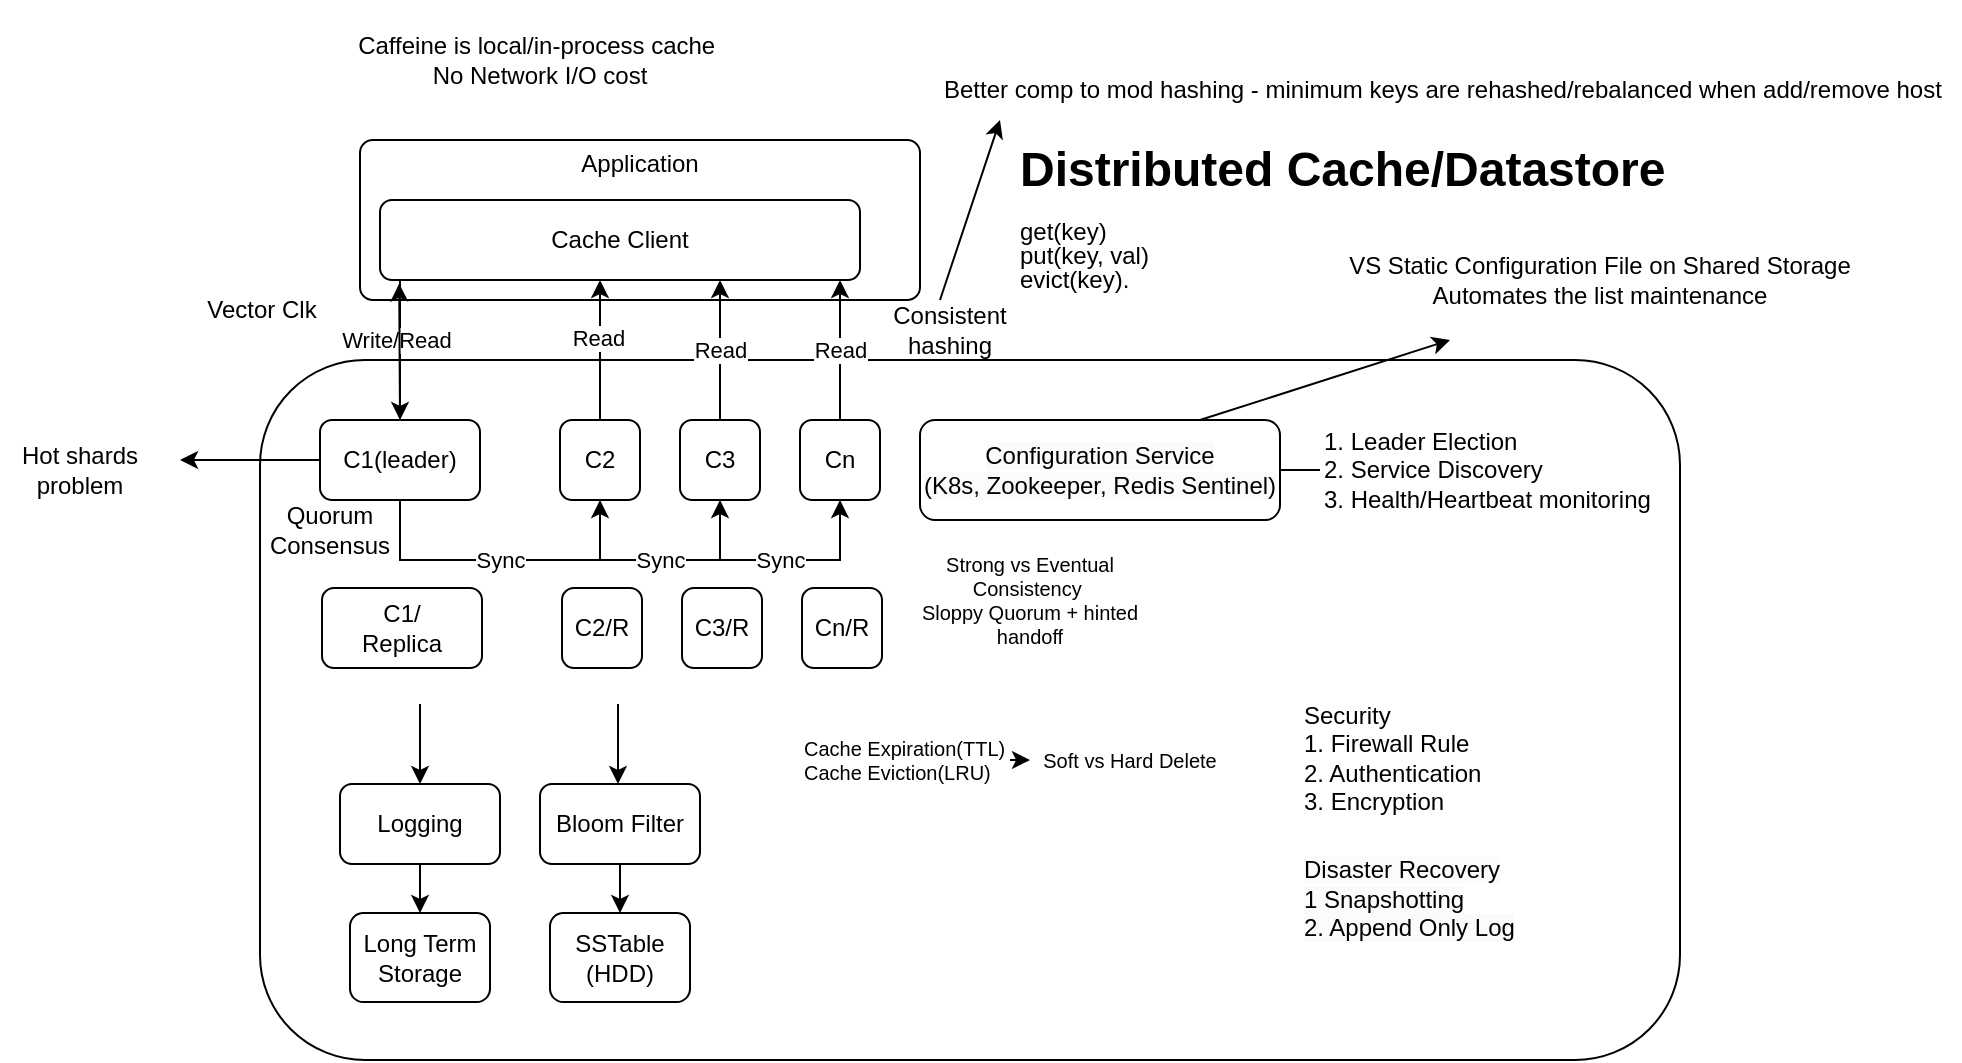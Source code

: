 <mxfile version="22.0.8" type="github">
  <diagram name="Page-1" id="P5muPFHz2gZ1AS87yahM">
    <mxGraphModel dx="1562" dy="830" grid="1" gridSize="10" guides="1" tooltips="1" connect="1" arrows="1" fold="1" page="1" pageScale="1" pageWidth="850" pageHeight="1100" math="0" shadow="0">
      <root>
        <mxCell id="0" />
        <mxCell id="1" parent="0" />
        <mxCell id="0X59PUgcTV4MXo8Vb6Gh-38" value="" style="rounded=1;whiteSpace=wrap;html=1;" parent="1" vertex="1">
          <mxGeometry x="130" y="440" width="710" height="350" as="geometry" />
        </mxCell>
        <mxCell id="0X59PUgcTV4MXo8Vb6Gh-2" value="Application&lt;br&gt;&lt;br&gt;&lt;br&gt;&lt;br&gt;&lt;br&gt;" style="rounded=1;whiteSpace=wrap;html=1;arcSize=8;" parent="1" vertex="1">
          <mxGeometry x="180" y="330" width="280" height="80" as="geometry" />
        </mxCell>
        <mxCell id="0X59PUgcTV4MXo8Vb6Gh-5" value="Cache Client" style="rounded=1;whiteSpace=wrap;html=1;" parent="1" vertex="1">
          <mxGeometry x="190" y="360" width="240" height="40" as="geometry" />
        </mxCell>
        <mxCell id="0X59PUgcTV4MXo8Vb6Gh-7" value="C2" style="rounded=1;whiteSpace=wrap;html=1;" parent="1" vertex="1">
          <mxGeometry x="280" y="470" width="40" height="40" as="geometry" />
        </mxCell>
        <mxCell id="0X59PUgcTV4MXo8Vb6Gh-9" value="C3" style="rounded=1;whiteSpace=wrap;html=1;" parent="1" vertex="1">
          <mxGeometry x="340" y="470" width="40" height="40" as="geometry" />
        </mxCell>
        <mxCell id="0X59PUgcTV4MXo8Vb6Gh-10" value="Cn" style="rounded=1;whiteSpace=wrap;html=1;" parent="1" vertex="1">
          <mxGeometry x="400" y="470" width="40" height="40" as="geometry" />
        </mxCell>
        <mxCell id="0X59PUgcTV4MXo8Vb6Gh-11" value="C1(leader)" style="rounded=1;whiteSpace=wrap;html=1;" parent="1" vertex="1">
          <mxGeometry x="160" y="470" width="80" height="40" as="geometry" />
        </mxCell>
        <mxCell id="0X59PUgcTV4MXo8Vb6Gh-12" value="" style="endArrow=classic;html=1;rounded=0;entryX=0.5;entryY=0;entryDx=0;entryDy=0;" parent="1" target="0X59PUgcTV4MXo8Vb6Gh-11" edge="1">
          <mxGeometry width="50" height="50" relative="1" as="geometry">
            <mxPoint x="200" y="400" as="sourcePoint" />
            <mxPoint x="340" y="510" as="targetPoint" />
          </mxGeometry>
        </mxCell>
        <mxCell id="0X59PUgcTV4MXo8Vb6Gh-13" value="Write/Read" style="edgeLabel;html=1;align=center;verticalAlign=middle;resizable=0;points=[];" parent="0X59PUgcTV4MXo8Vb6Gh-12" connectable="0" vertex="1">
          <mxGeometry x="-0.141" y="-2" relative="1" as="geometry">
            <mxPoint as="offset" />
          </mxGeometry>
        </mxCell>
        <mxCell id="0X59PUgcTV4MXo8Vb6Gh-16" value="Read" style="endArrow=classic;html=1;rounded=0;" parent="1" edge="1">
          <mxGeometry x="0.187" y="1" width="50" height="50" relative="1" as="geometry">
            <mxPoint x="300" y="470" as="sourcePoint" />
            <mxPoint x="300" y="400" as="targetPoint" />
            <mxPoint as="offset" />
          </mxGeometry>
        </mxCell>
        <mxCell id="0X59PUgcTV4MXo8Vb6Gh-17" value="Read" style="endArrow=classic;html=1;rounded=0;exitX=0.5;exitY=0;exitDx=0;exitDy=0;" parent="1" source="0X59PUgcTV4MXo8Vb6Gh-9" edge="1">
          <mxGeometry width="50" height="50" relative="1" as="geometry">
            <mxPoint x="310" y="480" as="sourcePoint" />
            <mxPoint x="360" y="400" as="targetPoint" />
          </mxGeometry>
        </mxCell>
        <mxCell id="0X59PUgcTV4MXo8Vb6Gh-18" value="Read" style="endArrow=classic;html=1;rounded=0;exitX=0.5;exitY=0;exitDx=0;exitDy=0;" parent="1" source="0X59PUgcTV4MXo8Vb6Gh-10" edge="1">
          <mxGeometry width="50" height="50" relative="1" as="geometry">
            <mxPoint x="370" y="480" as="sourcePoint" />
            <mxPoint x="420" y="400" as="targetPoint" />
          </mxGeometry>
        </mxCell>
        <mxCell id="0X59PUgcTV4MXo8Vb6Gh-19" value="Sync" style="endArrow=classic;html=1;rounded=0;exitX=0.5;exitY=1;exitDx=0;exitDy=0;entryX=0.5;entryY=1;entryDx=0;entryDy=0;" parent="1" source="0X59PUgcTV4MXo8Vb6Gh-11" target="0X59PUgcTV4MXo8Vb6Gh-7" edge="1">
          <mxGeometry width="50" height="50" relative="1" as="geometry">
            <mxPoint x="200" y="540" as="sourcePoint" />
            <mxPoint x="350" y="540" as="targetPoint" />
            <Array as="points">
              <mxPoint x="200" y="540" />
              <mxPoint x="300" y="540" />
            </Array>
          </mxGeometry>
        </mxCell>
        <mxCell id="0X59PUgcTV4MXo8Vb6Gh-20" value="Strong vs Eventual Consistency&amp;nbsp;&lt;br&gt;Sloppy Quorum + hinted handoff" style="text;html=1;strokeColor=none;fillColor=none;align=center;verticalAlign=middle;whiteSpace=wrap;rounded=0;fontSize=10;" parent="1" vertex="1">
          <mxGeometry x="450" y="530" width="130" height="60" as="geometry" />
        </mxCell>
        <mxCell id="0X59PUgcTV4MXo8Vb6Gh-22" value="Sync" style="endArrow=classic;html=1;rounded=0;entryX=0.5;entryY=1;entryDx=0;entryDy=0;" parent="1" target="0X59PUgcTV4MXo8Vb6Gh-9" edge="1">
          <mxGeometry x="-0.333" width="50" height="50" relative="1" as="geometry">
            <mxPoint x="300" y="540" as="sourcePoint" />
            <mxPoint x="450" y="530" as="targetPoint" />
            <Array as="points">
              <mxPoint x="360" y="540" />
            </Array>
            <mxPoint as="offset" />
          </mxGeometry>
        </mxCell>
        <mxCell id="0X59PUgcTV4MXo8Vb6Gh-23" value="Sync" style="endArrow=classic;html=1;rounded=0;entryX=0.5;entryY=1;entryDx=0;entryDy=0;" parent="1" target="0X59PUgcTV4MXo8Vb6Gh-10" edge="1">
          <mxGeometry x="-0.333" width="50" height="50" relative="1" as="geometry">
            <mxPoint x="360" y="540" as="sourcePoint" />
            <mxPoint x="480" y="530" as="targetPoint" />
            <Array as="points">
              <mxPoint x="420" y="540" />
            </Array>
            <mxPoint as="offset" />
          </mxGeometry>
        </mxCell>
        <mxCell id="0X59PUgcTV4MXo8Vb6Gh-41" value="" style="edgeStyle=orthogonalEdgeStyle;rounded=0;orthogonalLoop=1;jettySize=auto;html=1;" parent="1" source="0X59PUgcTV4MXo8Vb6Gh-27" edge="1">
          <mxGeometry relative="1" as="geometry">
            <mxPoint x="600" y="500" as="targetPoint" />
          </mxGeometry>
        </mxCell>
        <mxCell id="0X59PUgcTV4MXo8Vb6Gh-27" value="1. Leader Election&lt;br&gt;2. Service Discovery&lt;br&gt;3. Health/Heartbeat monitoring" style="text;html=1;strokeColor=none;fillColor=none;align=left;verticalAlign=middle;whiteSpace=wrap;rounded=0;" parent="1" vertex="1">
          <mxGeometry x="660" y="475" width="210" height="40" as="geometry" />
        </mxCell>
        <mxCell id="0X59PUgcTV4MXo8Vb6Gh-29" value="Consistent hashing" style="text;html=1;strokeColor=none;fillColor=none;align=center;verticalAlign=middle;whiteSpace=wrap;rounded=0;" parent="1" vertex="1">
          <mxGeometry x="425" y="410" width="100" height="30" as="geometry" />
        </mxCell>
        <mxCell id="0X59PUgcTV4MXo8Vb6Gh-35" value="&lt;span style=&quot;color: rgb(0, 0, 0); font-family: Helvetica; font-size: 12px; font-style: normal; font-variant-ligatures: normal; font-variant-caps: normal; font-weight: 400; letter-spacing: normal; orphans: 2; text-align: center; text-indent: 0px; text-transform: none; widows: 2; word-spacing: 0px; -webkit-text-stroke-width: 0px; background-color: rgb(251, 251, 251); text-decoration-thickness: initial; text-decoration-style: initial; text-decoration-color: initial; float: none; display: inline !important;&quot;&gt;Configuration Service&lt;/span&gt;&lt;br style=&quot;border-color: var(--border-color); color: rgb(0, 0, 0); font-family: Helvetica; font-size: 12px; font-style: normal; font-variant-ligatures: normal; font-variant-caps: normal; font-weight: 400; letter-spacing: normal; orphans: 2; text-align: center; text-indent: 0px; text-transform: none; widows: 2; word-spacing: 0px; -webkit-text-stroke-width: 0px; background-color: rgb(251, 251, 251); text-decoration-thickness: initial; text-decoration-style: initial; text-decoration-color: initial;&quot;&gt;&lt;span style=&quot;color: rgb(0, 0, 0); font-family: Helvetica; font-size: 12px; font-style: normal; font-variant-ligatures: normal; font-variant-caps: normal; font-weight: 400; letter-spacing: normal; orphans: 2; text-align: center; text-indent: 0px; text-transform: none; widows: 2; word-spacing: 0px; -webkit-text-stroke-width: 0px; background-color: rgb(251, 251, 251); text-decoration-thickness: initial; text-decoration-style: initial; text-decoration-color: initial; float: none; display: inline !important;&quot;&gt;(K8s, Zookeeper, Redis Sentinel)&lt;/span&gt;" style="rounded=1;whiteSpace=wrap;html=1;" parent="1" vertex="1">
          <mxGeometry x="460" y="470" width="180" height="50" as="geometry" />
        </mxCell>
        <mxCell id="0X59PUgcTV4MXo8Vb6Gh-43" value="&lt;br&gt;&lt;span style=&quot;color: rgb(0, 0, 0); font-family: Helvetica; font-size: 12px; font-style: normal; font-variant-ligatures: normal; font-variant-caps: normal; font-weight: 400; letter-spacing: normal; orphans: 2; text-indent: 0px; text-transform: none; widows: 2; word-spacing: 0px; -webkit-text-stroke-width: 0px; background-color: rgb(251, 251, 251); text-decoration-thickness: initial; text-decoration-style: initial; text-decoration-color: initial; float: none; display: inline !important;&quot;&gt;Disaster Recovery&lt;/span&gt;&lt;br style=&quot;border-color: var(--border-color); color: rgb(0, 0, 0); font-family: Helvetica; font-size: 12px; font-style: normal; font-variant-ligatures: normal; font-variant-caps: normal; font-weight: 400; letter-spacing: normal; orphans: 2; text-indent: 0px; text-transform: none; widows: 2; word-spacing: 0px; -webkit-text-stroke-width: 0px; background-color: rgb(251, 251, 251); text-decoration-thickness: initial; text-decoration-style: initial; text-decoration-color: initial;&quot;&gt;&lt;span style=&quot;color: rgb(0, 0, 0); font-family: Helvetica; font-size: 12px; font-style: normal; font-variant-ligatures: normal; font-variant-caps: normal; font-weight: 400; letter-spacing: normal; orphans: 2; text-indent: 0px; text-transform: none; widows: 2; word-spacing: 0px; -webkit-text-stroke-width: 0px; background-color: rgb(251, 251, 251); text-decoration-thickness: initial; text-decoration-style: initial; text-decoration-color: initial; float: none; display: inline !important;&quot;&gt;1 Snapshotting&lt;/span&gt;&lt;br style=&quot;border-color: var(--border-color); color: rgb(0, 0, 0); font-family: Helvetica; font-size: 12px; font-style: normal; font-variant-ligatures: normal; font-variant-caps: normal; font-weight: 400; letter-spacing: normal; orphans: 2; text-indent: 0px; text-transform: none; widows: 2; word-spacing: 0px; -webkit-text-stroke-width: 0px; background-color: rgb(251, 251, 251); text-decoration-thickness: initial; text-decoration-style: initial; text-decoration-color: initial;&quot;&gt;&lt;span style=&quot;color: rgb(0, 0, 0); font-family: Helvetica; font-size: 12px; font-style: normal; font-variant-ligatures: normal; font-variant-caps: normal; font-weight: 400; letter-spacing: normal; orphans: 2; text-indent: 0px; text-transform: none; widows: 2; word-spacing: 0px; -webkit-text-stroke-width: 0px; background-color: rgb(251, 251, 251); text-decoration-thickness: initial; text-decoration-style: initial; text-decoration-color: initial; float: none; display: inline !important;&quot;&gt;2. Append Only Log&lt;/span&gt;" style="text;html=1;strokeColor=none;fillColor=none;align=left;verticalAlign=middle;whiteSpace=wrap;rounded=0;" parent="1" vertex="1">
          <mxGeometry x="650" y="669.25" width="120" height="65.5" as="geometry" />
        </mxCell>
        <mxCell id="0X59PUgcTV4MXo8Vb6Gh-44" value="" style="endArrow=classic;html=1;rounded=0;entryX=0.5;entryY=0;entryDx=0;entryDy=0;" parent="1" target="0X59PUgcTV4MXo8Vb6Gh-45" edge="1">
          <mxGeometry width="50" height="50" relative="1" as="geometry">
            <mxPoint x="210" y="612" as="sourcePoint" />
            <mxPoint x="310" y="632" as="targetPoint" />
          </mxGeometry>
        </mxCell>
        <mxCell id="0X59PUgcTV4MXo8Vb6Gh-45" value="Logging" style="rounded=1;whiteSpace=wrap;html=1;" parent="1" vertex="1">
          <mxGeometry x="170" y="652" width="80" height="40" as="geometry" />
        </mxCell>
        <mxCell id="0X59PUgcTV4MXo8Vb6Gh-46" value="Long Term Storage" style="rounded=1;whiteSpace=wrap;html=1;" parent="1" vertex="1">
          <mxGeometry x="175" y="716.5" width="70" height="44.5" as="geometry" />
        </mxCell>
        <mxCell id="0X59PUgcTV4MXo8Vb6Gh-47" value="" style="endArrow=classic;html=1;rounded=0;exitX=0.5;exitY=1;exitDx=0;exitDy=0;entryX=0.5;entryY=0;entryDx=0;entryDy=0;" parent="1" source="0X59PUgcTV4MXo8Vb6Gh-45" target="0X59PUgcTV4MXo8Vb6Gh-46" edge="1">
          <mxGeometry width="50" height="50" relative="1" as="geometry">
            <mxPoint x="380" y="701" as="sourcePoint" />
            <mxPoint x="430" y="651" as="targetPoint" />
          </mxGeometry>
        </mxCell>
        <mxCell id="0X59PUgcTV4MXo8Vb6Gh-49" value="Cache Expiration(TTL)&lt;br&gt;Cache Eviction(LRU)" style="text;html=1;strokeColor=none;fillColor=none;align=left;verticalAlign=middle;whiteSpace=wrap;rounded=0;fontSize=10;" parent="1" vertex="1">
          <mxGeometry x="400" y="620" width="105" height="40" as="geometry" />
        </mxCell>
        <mxCell id="0X59PUgcTV4MXo8Vb6Gh-50" value="Security&lt;br&gt;1. Firewall Rule&lt;br&gt;2. Authentication&lt;br&gt;3. Encryption" style="text;html=1;strokeColor=none;fillColor=none;align=left;verticalAlign=middle;whiteSpace=wrap;rounded=0;" parent="1" vertex="1">
          <mxGeometry x="650" y="609.25" width="170" height="60" as="geometry" />
        </mxCell>
        <mxCell id="0X59PUgcTV4MXo8Vb6Gh-52" value="" style="endArrow=classic;html=1;rounded=0;exitX=0.5;exitY=0;exitDx=0;exitDy=0;entryX=0.04;entryY=1.045;entryDx=0;entryDy=0;entryPerimeter=0;" parent="1" source="0X59PUgcTV4MXo8Vb6Gh-11" target="0X59PUgcTV4MXo8Vb6Gh-5" edge="1">
          <mxGeometry width="50" height="50" relative="1" as="geometry">
            <mxPoint x="190" y="460" as="sourcePoint" />
            <mxPoint x="110" y="400" as="targetPoint" />
          </mxGeometry>
        </mxCell>
        <mxCell id="0X59PUgcTV4MXo8Vb6Gh-53" value="Soft vs Hard Delete" style="text;html=1;strokeColor=none;fillColor=none;align=center;verticalAlign=middle;whiteSpace=wrap;rounded=0;fontSize=10;" parent="1" vertex="1">
          <mxGeometry x="515" y="625" width="100" height="30" as="geometry" />
        </mxCell>
        <mxCell id="0X59PUgcTV4MXo8Vb6Gh-54" value="" style="endArrow=classic;html=1;rounded=0;entryX=0;entryY=0.5;entryDx=0;entryDy=0;" parent="1" source="0X59PUgcTV4MXo8Vb6Gh-49" target="0X59PUgcTV4MXo8Vb6Gh-53" edge="1">
          <mxGeometry width="50" height="50" relative="1" as="geometry">
            <mxPoint x="530" y="730" as="sourcePoint" />
            <mxPoint x="580" y="680" as="targetPoint" />
          </mxGeometry>
        </mxCell>
        <mxCell id="0X59PUgcTV4MXo8Vb6Gh-55" value="Quorum&lt;br&gt;Consensus" style="text;html=1;strokeColor=none;fillColor=none;align=center;verticalAlign=middle;whiteSpace=wrap;rounded=0;" parent="1" vertex="1">
          <mxGeometry x="120" y="510" width="90" height="30" as="geometry" />
        </mxCell>
        <mxCell id="0X59PUgcTV4MXo8Vb6Gh-68" value="Bloom Filter" style="rounded=1;whiteSpace=wrap;html=1;" parent="1" vertex="1">
          <mxGeometry x="270" y="652" width="80" height="40" as="geometry" />
        </mxCell>
        <mxCell id="0X59PUgcTV4MXo8Vb6Gh-69" value="SSTable&lt;br&gt;(HDD)" style="rounded=1;whiteSpace=wrap;html=1;" parent="1" vertex="1">
          <mxGeometry x="275" y="716.5" width="70" height="44.5" as="geometry" />
        </mxCell>
        <mxCell id="0X59PUgcTV4MXo8Vb6Gh-70" value="" style="endArrow=classic;html=1;rounded=0;exitX=0.5;exitY=1;exitDx=0;exitDy=0;entryX=0.5;entryY=0;entryDx=0;entryDy=0;" parent="1" source="0X59PUgcTV4MXo8Vb6Gh-68" target="0X59PUgcTV4MXo8Vb6Gh-69" edge="1">
          <mxGeometry width="50" height="50" relative="1" as="geometry">
            <mxPoint x="480" y="701" as="sourcePoint" />
            <mxPoint x="530" y="651" as="targetPoint" />
          </mxGeometry>
        </mxCell>
        <mxCell id="0X59PUgcTV4MXo8Vb6Gh-72" value="" style="endArrow=classic;html=1;rounded=0;entryX=0.5;entryY=0;entryDx=0;entryDy=0;" parent="1" edge="1">
          <mxGeometry width="50" height="50" relative="1" as="geometry">
            <mxPoint x="309" y="612" as="sourcePoint" />
            <mxPoint x="309" y="652" as="targetPoint" />
          </mxGeometry>
        </mxCell>
        <mxCell id="0X59PUgcTV4MXo8Vb6Gh-74" value="C2/R" style="rounded=1;whiteSpace=wrap;html=1;" parent="1" vertex="1">
          <mxGeometry x="281" y="554" width="40" height="40" as="geometry" />
        </mxCell>
        <mxCell id="0X59PUgcTV4MXo8Vb6Gh-75" value="C3/R" style="rounded=1;whiteSpace=wrap;html=1;" parent="1" vertex="1">
          <mxGeometry x="341" y="554" width="40" height="40" as="geometry" />
        </mxCell>
        <mxCell id="0X59PUgcTV4MXo8Vb6Gh-76" value="Cn/R" style="rounded=1;whiteSpace=wrap;html=1;" parent="1" vertex="1">
          <mxGeometry x="401" y="554" width="40" height="40" as="geometry" />
        </mxCell>
        <mxCell id="0X59PUgcTV4MXo8Vb6Gh-77" value="C1/&lt;br&gt;Replica" style="rounded=1;whiteSpace=wrap;html=1;" parent="1" vertex="1">
          <mxGeometry x="161" y="554" width="80" height="40" as="geometry" />
        </mxCell>
        <mxCell id="3DRIDlNf5worrTnYCB3--1" value="&lt;h1&gt;Distributed Cache/Datastore&lt;br&gt;&lt;/h1&gt;&lt;p style=&quot;line-height: 0%;&quot;&gt;get(key)&lt;/p&gt;&lt;p style=&quot;line-height: 0%;&quot;&gt;put(key, val)&lt;/p&gt;&lt;p style=&quot;line-height: 0%;&quot;&gt;evict(key).&lt;/p&gt;" style="text;html=1;strokeColor=none;fillColor=none;spacing=5;spacingTop=-20;whiteSpace=wrap;overflow=hidden;rounded=0;" parent="1" vertex="1">
          <mxGeometry x="505" y="325" width="335" height="95" as="geometry" />
        </mxCell>
        <mxCell id="q6r14IQffw8dgyPg3h4d-1" value="Vector Clk" style="text;html=1;strokeColor=none;fillColor=none;align=center;verticalAlign=middle;whiteSpace=wrap;rounded=0;" parent="1" vertex="1">
          <mxGeometry x="101" y="400" width="60" height="30" as="geometry" />
        </mxCell>
        <mxCell id="LQaM2uK_5VF6RySkyKIR-1" value="Caffeine is local/in-process cache&amp;nbsp;&lt;br&gt;No Network I/O cost" style="text;html=1;strokeColor=none;fillColor=none;align=center;verticalAlign=middle;whiteSpace=wrap;rounded=0;" parent="1" vertex="1">
          <mxGeometry x="170" y="260" width="200" height="60" as="geometry" />
        </mxCell>
        <mxCell id="QebSRQY82E2nr3k9_uYk-1" value="" style="endArrow=classic;html=1;rounded=0;entryX=0.25;entryY=1;entryDx=0;entryDy=0;" parent="1" target="QebSRQY82E2nr3k9_uYk-2" edge="1">
          <mxGeometry width="50" height="50" relative="1" as="geometry">
            <mxPoint x="600" y="470" as="sourcePoint" />
            <mxPoint x="920" y="440" as="targetPoint" />
          </mxGeometry>
        </mxCell>
        <mxCell id="QebSRQY82E2nr3k9_uYk-2" value="VS Static Configuration File on Shared Storage&lt;br&gt;Automates the list maintenance" style="text;html=1;strokeColor=none;fillColor=none;align=center;verticalAlign=middle;whiteSpace=wrap;rounded=0;" parent="1" vertex="1">
          <mxGeometry x="650" y="370" width="300" height="60" as="geometry" />
        </mxCell>
        <mxCell id="QebSRQY82E2nr3k9_uYk-3" value="" style="endArrow=classic;html=1;rounded=0;exitX=0;exitY=0.5;exitDx=0;exitDy=0;" parent="1" source="0X59PUgcTV4MXo8Vb6Gh-11" edge="1">
          <mxGeometry width="50" height="50" relative="1" as="geometry">
            <mxPoint x="60" y="530" as="sourcePoint" />
            <mxPoint x="90" y="490" as="targetPoint" />
          </mxGeometry>
        </mxCell>
        <mxCell id="QebSRQY82E2nr3k9_uYk-4" value="Hot shards problem" style="text;html=1;strokeColor=none;fillColor=none;align=center;verticalAlign=middle;whiteSpace=wrap;rounded=0;" parent="1" vertex="1">
          <mxGeometry y="480" width="80" height="30" as="geometry" />
        </mxCell>
        <mxCell id="BZU4ZhYAYziiRwtoTA7B-1" value="" style="endArrow=classic;html=1;rounded=0;" edge="1" parent="1">
          <mxGeometry width="50" height="50" relative="1" as="geometry">
            <mxPoint x="470" y="410" as="sourcePoint" />
            <mxPoint x="500" y="320" as="targetPoint" />
          </mxGeometry>
        </mxCell>
        <mxCell id="BZU4ZhYAYziiRwtoTA7B-2" value="Better comp to mod hashing - minimum keys are rehashed/rebalanced when add/remove host" style="text;html=1;strokeColor=none;fillColor=none;align=left;verticalAlign=middle;whiteSpace=wrap;rounded=0;" vertex="1" parent="1">
          <mxGeometry x="470" y="290" width="510" height="30" as="geometry" />
        </mxCell>
      </root>
    </mxGraphModel>
  </diagram>
</mxfile>
